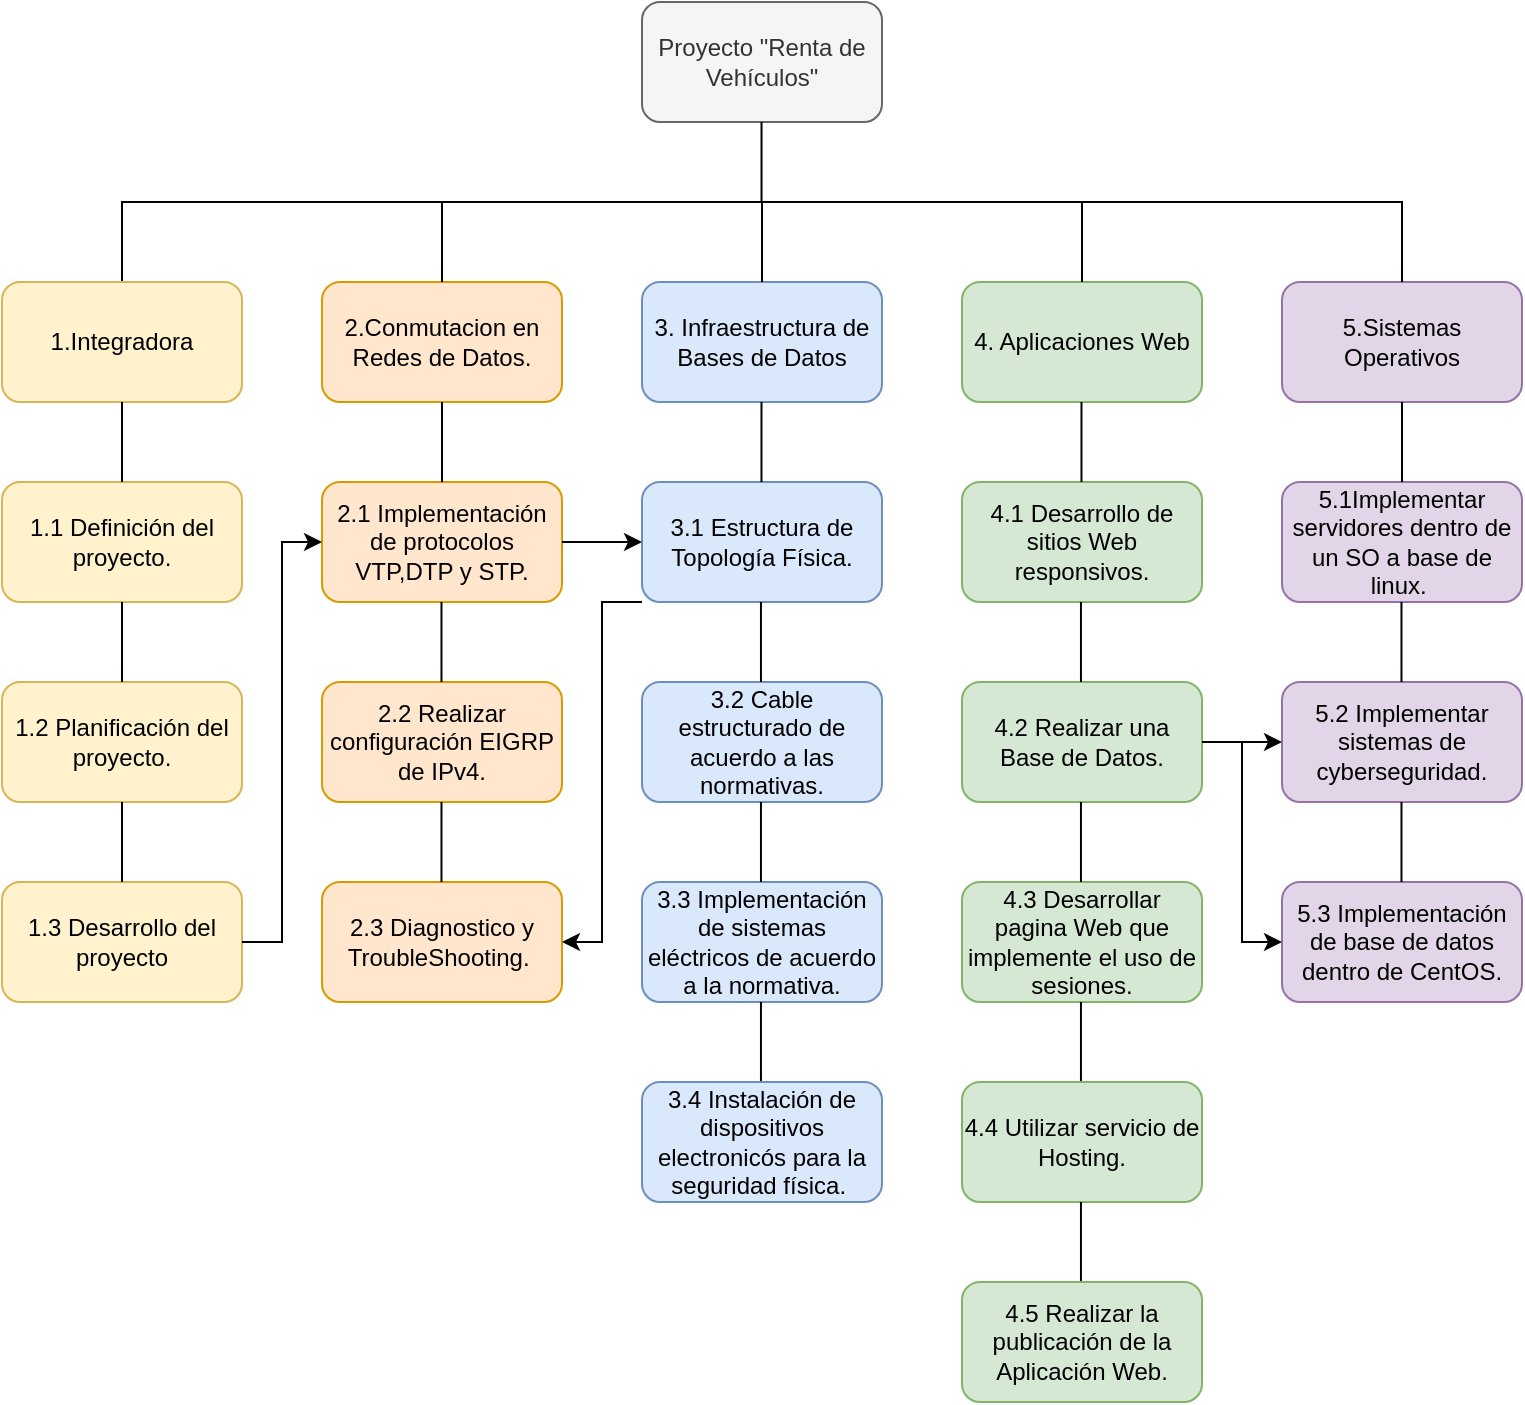 <mxfile version="21.4.0" type="device">
  <diagram name="Page-1" id="JO9jtzoD9mqxkjr_Y3Ic">
    <mxGraphModel dx="1739" dy="726" grid="1" gridSize="10" guides="1" tooltips="1" connect="1" arrows="1" fold="1" page="0" pageScale="1" pageWidth="827" pageHeight="1169" math="0" shadow="0">
      <root>
        <mxCell id="0" />
        <mxCell id="1" parent="0" />
        <mxCell id="XRfNfBEVbVmvEzfRpESH-1" value="Proyecto &quot;Renta de Vehículos&quot;" style="rounded=1;whiteSpace=wrap;html=1;fillColor=#f5f5f5;fontColor=#333333;strokeColor=#666666;" parent="1" vertex="1">
          <mxGeometry x="160" y="160" width="120" height="60" as="geometry" />
        </mxCell>
        <mxCell id="XRfNfBEVbVmvEzfRpESH-2" value="3. Infraestructura de Bases de Datos" style="rounded=1;whiteSpace=wrap;html=1;fillColor=#dae8fc;strokeColor=#6c8ebf;" parent="1" vertex="1">
          <mxGeometry x="160" y="300" width="120" height="60" as="geometry" />
        </mxCell>
        <mxCell id="XRfNfBEVbVmvEzfRpESH-3" value="4. Aplicaciones Web" style="rounded=1;whiteSpace=wrap;html=1;fillColor=#d5e8d4;strokeColor=#82b366;" parent="1" vertex="1">
          <mxGeometry x="320" y="300" width="120" height="60" as="geometry" />
        </mxCell>
        <mxCell id="XRfNfBEVbVmvEzfRpESH-4" value="2.Conmutacion en Redes de Datos." style="rounded=1;whiteSpace=wrap;html=1;fillColor=#ffe6cc;strokeColor=#d79b00;" parent="1" vertex="1">
          <mxGeometry y="300" width="120" height="60" as="geometry" />
        </mxCell>
        <mxCell id="XRfNfBEVbVmvEzfRpESH-5" value="5.Sistemas Operativos" style="rounded=1;whiteSpace=wrap;html=1;fillColor=#e1d5e7;strokeColor=#9673a6;" parent="1" vertex="1">
          <mxGeometry x="480" y="300" width="120" height="60" as="geometry" />
        </mxCell>
        <mxCell id="XRfNfBEVbVmvEzfRpESH-6" value="" style="endArrow=none;html=1;rounded=0;" parent="1" edge="1">
          <mxGeometry width="50" height="50" relative="1" as="geometry">
            <mxPoint x="219.76" y="260" as="sourcePoint" />
            <mxPoint x="219.76" y="220" as="targetPoint" />
          </mxGeometry>
        </mxCell>
        <mxCell id="XRfNfBEVbVmvEzfRpESH-7" value="" style="endArrow=none;html=1;rounded=0;exitX=0.5;exitY=0;exitDx=0;exitDy=0;" parent="1" source="zWlVLHmT1e1l0yhweuKw-1" edge="1">
          <mxGeometry width="50" height="50" relative="1" as="geometry">
            <mxPoint x="-110" y="300" as="sourcePoint" />
            <mxPoint x="300" y="260" as="targetPoint" />
            <Array as="points">
              <mxPoint x="-100" y="260" />
            </Array>
          </mxGeometry>
        </mxCell>
        <mxCell id="XRfNfBEVbVmvEzfRpESH-8" value="" style="endArrow=none;html=1;rounded=0;entryX=0.5;entryY=0;entryDx=0;entryDy=0;" parent="1" target="XRfNfBEVbVmvEzfRpESH-5" edge="1">
          <mxGeometry width="50" height="50" relative="1" as="geometry">
            <mxPoint x="300" y="260" as="sourcePoint" />
            <mxPoint x="350" y="210" as="targetPoint" />
            <Array as="points">
              <mxPoint x="540" y="260" />
            </Array>
          </mxGeometry>
        </mxCell>
        <mxCell id="XRfNfBEVbVmvEzfRpESH-9" value="" style="endArrow=none;html=1;rounded=0;exitX=0.5;exitY=0;exitDx=0;exitDy=0;" parent="1" source="XRfNfBEVbVmvEzfRpESH-3" edge="1">
          <mxGeometry width="50" height="50" relative="1" as="geometry">
            <mxPoint x="330" y="310" as="sourcePoint" />
            <mxPoint x="380" y="260" as="targetPoint" />
          </mxGeometry>
        </mxCell>
        <mxCell id="XRfNfBEVbVmvEzfRpESH-10" value="" style="endArrow=none;html=1;rounded=0;" parent="1" edge="1">
          <mxGeometry width="50" height="50" relative="1" as="geometry">
            <mxPoint x="220" y="260" as="sourcePoint" />
            <mxPoint x="220" y="300" as="targetPoint" />
          </mxGeometry>
        </mxCell>
        <mxCell id="XRfNfBEVbVmvEzfRpESH-11" value="3.1 Estructura de Topología Física." style="rounded=1;whiteSpace=wrap;html=1;fillColor=#dae8fc;strokeColor=#6c8ebf;" parent="1" vertex="1">
          <mxGeometry x="160" y="400" width="120" height="60" as="geometry" />
        </mxCell>
        <mxCell id="XRfNfBEVbVmvEzfRpESH-12" value="4.1 Desarrollo de sitios Web responsivos." style="rounded=1;whiteSpace=wrap;html=1;fillColor=#d5e8d4;strokeColor=#82b366;" parent="1" vertex="1">
          <mxGeometry x="320" y="400" width="120" height="60" as="geometry" />
        </mxCell>
        <mxCell id="XRfNfBEVbVmvEzfRpESH-13" value="2.1 Implementación de protocolos VTP,DTP y STP." style="rounded=1;whiteSpace=wrap;html=1;fillColor=#ffe6cc;strokeColor=#d79b00;" parent="1" vertex="1">
          <mxGeometry y="400" width="120" height="60" as="geometry" />
        </mxCell>
        <mxCell id="XRfNfBEVbVmvEzfRpESH-14" value="5.1Implementar servidores dentro de un SO a base de linux.&amp;nbsp;" style="rounded=1;whiteSpace=wrap;html=1;fillColor=#e1d5e7;strokeColor=#9673a6;" parent="1" vertex="1">
          <mxGeometry x="480" y="400" width="120" height="60" as="geometry" />
        </mxCell>
        <mxCell id="XRfNfBEVbVmvEzfRpESH-15" value="3.2 Cable estructurado de acuerdo a las normativas." style="rounded=1;whiteSpace=wrap;html=1;fillColor=#dae8fc;strokeColor=#6c8ebf;" parent="1" vertex="1">
          <mxGeometry x="160" y="500" width="120" height="60" as="geometry" />
        </mxCell>
        <mxCell id="XRfNfBEVbVmvEzfRpESH-16" value="4.2 Realizar una Base de Datos." style="rounded=1;whiteSpace=wrap;html=1;fillColor=#d5e8d4;strokeColor=#82b366;" parent="1" vertex="1">
          <mxGeometry x="320" y="500" width="120" height="60" as="geometry" />
        </mxCell>
        <mxCell id="XRfNfBEVbVmvEzfRpESH-17" value="2.2 Realizar configuración EIGRP de IPv4." style="rounded=1;whiteSpace=wrap;html=1;fillColor=#ffe6cc;strokeColor=#d79b00;" parent="1" vertex="1">
          <mxGeometry y="500" width="120" height="60" as="geometry" />
        </mxCell>
        <mxCell id="XRfNfBEVbVmvEzfRpESH-18" value="5.2 Implementar sistemas de cyberseguridad." style="rounded=1;whiteSpace=wrap;html=1;fillColor=#e1d5e7;strokeColor=#9673a6;" parent="1" vertex="1">
          <mxGeometry x="480" y="500" width="120" height="60" as="geometry" />
        </mxCell>
        <mxCell id="XRfNfBEVbVmvEzfRpESH-19" value="3.3 Implementación de sistemas eléctricos de acuerdo a la normativa." style="rounded=1;whiteSpace=wrap;html=1;fillColor=#dae8fc;strokeColor=#6c8ebf;" parent="1" vertex="1">
          <mxGeometry x="160" y="600" width="120" height="60" as="geometry" />
        </mxCell>
        <mxCell id="XRfNfBEVbVmvEzfRpESH-20" value="4.3 Desarrollar pagina Web que implemente el uso de sesiones." style="rounded=1;whiteSpace=wrap;html=1;fillColor=#d5e8d4;strokeColor=#82b366;" parent="1" vertex="1">
          <mxGeometry x="320" y="600" width="120" height="60" as="geometry" />
        </mxCell>
        <mxCell id="XRfNfBEVbVmvEzfRpESH-21" value="2.3 Diagnostico y TroubleShooting.&amp;nbsp;" style="rounded=1;whiteSpace=wrap;html=1;fillColor=#ffe6cc;strokeColor=#d79b00;" parent="1" vertex="1">
          <mxGeometry y="600" width="120" height="60" as="geometry" />
        </mxCell>
        <mxCell id="XRfNfBEVbVmvEzfRpESH-22" value="5.3 Implementación de base de datos dentro de CentOS." style="rounded=1;whiteSpace=wrap;html=1;fillColor=#e1d5e7;strokeColor=#9673a6;" parent="1" vertex="1">
          <mxGeometry x="480" y="600" width="120" height="60" as="geometry" />
        </mxCell>
        <mxCell id="XRfNfBEVbVmvEzfRpESH-23" value="" style="endArrow=none;html=1;rounded=0;exitX=0.5;exitY=0;exitDx=0;exitDy=0;" parent="1" source="XRfNfBEVbVmvEzfRpESH-13" edge="1">
          <mxGeometry width="50" height="50" relative="1" as="geometry">
            <mxPoint x="10" y="410" as="sourcePoint" />
            <mxPoint x="60" y="360" as="targetPoint" />
          </mxGeometry>
        </mxCell>
        <mxCell id="XRfNfBEVbVmvEzfRpESH-24" value="" style="endArrow=none;html=1;rounded=0;exitX=0.5;exitY=0;exitDx=0;exitDy=0;" parent="1" edge="1">
          <mxGeometry width="50" height="50" relative="1" as="geometry">
            <mxPoint x="219.74" y="400" as="sourcePoint" />
            <mxPoint x="219.74" y="360" as="targetPoint" />
          </mxGeometry>
        </mxCell>
        <mxCell id="XRfNfBEVbVmvEzfRpESH-25" value="" style="endArrow=none;html=1;rounded=0;exitX=0.5;exitY=0;exitDx=0;exitDy=0;" parent="1" edge="1">
          <mxGeometry width="50" height="50" relative="1" as="geometry">
            <mxPoint x="379.74" y="400" as="sourcePoint" />
            <mxPoint x="379.74" y="360" as="targetPoint" />
          </mxGeometry>
        </mxCell>
        <mxCell id="XRfNfBEVbVmvEzfRpESH-28" value="" style="endArrow=none;html=1;rounded=0;exitX=0.5;exitY=0;exitDx=0;exitDy=0;entryX=0.5;entryY=1;entryDx=0;entryDy=0;" parent="1" source="XRfNfBEVbVmvEzfRpESH-14" target="XRfNfBEVbVmvEzfRpESH-5" edge="1">
          <mxGeometry width="50" height="50" relative="1" as="geometry">
            <mxPoint x="100" y="440" as="sourcePoint" />
            <mxPoint x="100" y="400" as="targetPoint" />
          </mxGeometry>
        </mxCell>
        <mxCell id="XRfNfBEVbVmvEzfRpESH-29" value="" style="endArrow=none;html=1;rounded=0;exitX=0.5;exitY=0;exitDx=0;exitDy=0;" parent="1" edge="1">
          <mxGeometry width="50" height="50" relative="1" as="geometry">
            <mxPoint x="59.74" y="500" as="sourcePoint" />
            <mxPoint x="59.74" y="460" as="targetPoint" />
          </mxGeometry>
        </mxCell>
        <mxCell id="XRfNfBEVbVmvEzfRpESH-30" value="" style="endArrow=none;html=1;rounded=0;exitX=0.5;exitY=0;exitDx=0;exitDy=0;" parent="1" edge="1">
          <mxGeometry width="50" height="50" relative="1" as="geometry">
            <mxPoint x="219.48" y="500" as="sourcePoint" />
            <mxPoint x="219.48" y="460" as="targetPoint" />
          </mxGeometry>
        </mxCell>
        <mxCell id="XRfNfBEVbVmvEzfRpESH-31" value="" style="endArrow=none;html=1;rounded=0;exitX=0.5;exitY=0;exitDx=0;exitDy=0;" parent="1" edge="1">
          <mxGeometry width="50" height="50" relative="1" as="geometry">
            <mxPoint x="379.48" y="500" as="sourcePoint" />
            <mxPoint x="379.48" y="460" as="targetPoint" />
          </mxGeometry>
        </mxCell>
        <mxCell id="XRfNfBEVbVmvEzfRpESH-32" value="" style="endArrow=none;html=1;rounded=0;exitX=0.5;exitY=0;exitDx=0;exitDy=0;entryX=0.5;entryY=1;entryDx=0;entryDy=0;" parent="1" edge="1">
          <mxGeometry width="50" height="50" relative="1" as="geometry">
            <mxPoint x="539.74" y="500" as="sourcePoint" />
            <mxPoint x="539.74" y="460" as="targetPoint" />
          </mxGeometry>
        </mxCell>
        <mxCell id="XRfNfBEVbVmvEzfRpESH-33" value="" style="endArrow=none;html=1;rounded=0;exitX=0.5;exitY=0;exitDx=0;exitDy=0;" parent="1" edge="1">
          <mxGeometry width="50" height="50" relative="1" as="geometry">
            <mxPoint x="59.74" y="600" as="sourcePoint" />
            <mxPoint x="59.74" y="560" as="targetPoint" />
          </mxGeometry>
        </mxCell>
        <mxCell id="XRfNfBEVbVmvEzfRpESH-34" value="" style="endArrow=none;html=1;rounded=0;exitX=0.5;exitY=0;exitDx=0;exitDy=0;" parent="1" edge="1">
          <mxGeometry width="50" height="50" relative="1" as="geometry">
            <mxPoint x="219.48" y="600" as="sourcePoint" />
            <mxPoint x="219.48" y="560" as="targetPoint" />
          </mxGeometry>
        </mxCell>
        <mxCell id="XRfNfBEVbVmvEzfRpESH-35" value="" style="endArrow=none;html=1;rounded=0;exitX=0.5;exitY=0;exitDx=0;exitDy=0;" parent="1" edge="1">
          <mxGeometry width="50" height="50" relative="1" as="geometry">
            <mxPoint x="379.48" y="600" as="sourcePoint" />
            <mxPoint x="379.48" y="560" as="targetPoint" />
          </mxGeometry>
        </mxCell>
        <mxCell id="XRfNfBEVbVmvEzfRpESH-36" value="" style="endArrow=none;html=1;rounded=0;exitX=0.5;exitY=0;exitDx=0;exitDy=0;entryX=0.5;entryY=1;entryDx=0;entryDy=0;" parent="1" edge="1">
          <mxGeometry width="50" height="50" relative="1" as="geometry">
            <mxPoint x="539.74" y="600" as="sourcePoint" />
            <mxPoint x="539.74" y="560" as="targetPoint" />
          </mxGeometry>
        </mxCell>
        <mxCell id="XRfNfBEVbVmvEzfRpESH-38" value="" style="endArrow=none;html=1;rounded=0;exitX=0.5;exitY=0;exitDx=0;exitDy=0;" parent="1" edge="1">
          <mxGeometry width="50" height="50" relative="1" as="geometry">
            <mxPoint x="219.48" y="700" as="sourcePoint" />
            <mxPoint x="219.48" y="660" as="targetPoint" />
          </mxGeometry>
        </mxCell>
        <mxCell id="XRfNfBEVbVmvEzfRpESH-39" value="" style="endArrow=none;html=1;rounded=0;exitX=0.5;exitY=0;exitDx=0;exitDy=0;" parent="1" edge="1">
          <mxGeometry width="50" height="50" relative="1" as="geometry">
            <mxPoint x="379.48" y="700" as="sourcePoint" />
            <mxPoint x="379.48" y="660" as="targetPoint" />
          </mxGeometry>
        </mxCell>
        <mxCell id="XRfNfBEVbVmvEzfRpESH-42" value="4.4 Utilizar servicio de Hosting." style="rounded=1;whiteSpace=wrap;html=1;fillColor=#d5e8d4;strokeColor=#82b366;" parent="1" vertex="1">
          <mxGeometry x="320" y="700" width="120" height="60" as="geometry" />
        </mxCell>
        <mxCell id="XRfNfBEVbVmvEzfRpESH-47" value="" style="endArrow=none;html=1;rounded=0;exitX=0.5;exitY=0;exitDx=0;exitDy=0;" parent="1" edge="1">
          <mxGeometry width="50" height="50" relative="1" as="geometry">
            <mxPoint x="379.48" y="800" as="sourcePoint" />
            <mxPoint x="379.48" y="760" as="targetPoint" />
          </mxGeometry>
        </mxCell>
        <mxCell id="XRfNfBEVbVmvEzfRpESH-50" value="4.5 Realizar la publicación de la Aplicación Web." style="rounded=1;whiteSpace=wrap;html=1;fillColor=#d5e8d4;strokeColor=#82b366;" parent="1" vertex="1">
          <mxGeometry x="320" y="800" width="120" height="60" as="geometry" />
        </mxCell>
        <mxCell id="R4p4locf48dMSQ6d8llf-1" value="3.4 Instalación de dispositivos electronicós para la seguridad física.&amp;nbsp;" style="rounded=1;whiteSpace=wrap;html=1;fillColor=#dae8fc;strokeColor=#6c8ebf;" parent="1" vertex="1">
          <mxGeometry x="160" y="700" width="120" height="60" as="geometry" />
        </mxCell>
        <mxCell id="zWlVLHmT1e1l0yhweuKw-1" value="1.Integradora" style="rounded=1;whiteSpace=wrap;html=1;fillColor=#fff2cc;strokeColor=#d6b656;" parent="1" vertex="1">
          <mxGeometry x="-160" y="300" width="120" height="60" as="geometry" />
        </mxCell>
        <mxCell id="zWlVLHmT1e1l0yhweuKw-2" value="" style="endArrow=none;html=1;rounded=0;" parent="1" edge="1">
          <mxGeometry width="50" height="50" relative="1" as="geometry">
            <mxPoint x="60" y="300" as="sourcePoint" />
            <mxPoint x="60" y="260" as="targetPoint" />
          </mxGeometry>
        </mxCell>
        <mxCell id="zWlVLHmT1e1l0yhweuKw-5" value="1.1 Definición del proyecto." style="rounded=1;whiteSpace=wrap;html=1;fillColor=#fff2cc;strokeColor=#d6b656;" parent="1" vertex="1">
          <mxGeometry x="-160" y="400" width="120" height="60" as="geometry" />
        </mxCell>
        <mxCell id="zWlVLHmT1e1l0yhweuKw-6" value="1.2 Planificación del proyecto." style="rounded=1;whiteSpace=wrap;html=1;fillColor=#fff2cc;strokeColor=#d6b656;" parent="1" vertex="1">
          <mxGeometry x="-160" y="500" width="120" height="60" as="geometry" />
        </mxCell>
        <mxCell id="zWlVLHmT1e1l0yhweuKw-7" value="1.3 Desarrollo del proyecto" style="rounded=1;whiteSpace=wrap;html=1;fillColor=#fff2cc;strokeColor=#d6b656;" parent="1" vertex="1">
          <mxGeometry x="-160" y="600" width="120" height="60" as="geometry" />
        </mxCell>
        <mxCell id="zWlVLHmT1e1l0yhweuKw-8" value="" style="endArrow=none;html=1;rounded=0;entryX=0.5;entryY=1;entryDx=0;entryDy=0;" parent="1" target="zWlVLHmT1e1l0yhweuKw-1" edge="1">
          <mxGeometry width="50" height="50" relative="1" as="geometry">
            <mxPoint x="-100" y="400" as="sourcePoint" />
            <mxPoint x="-50" y="350" as="targetPoint" />
          </mxGeometry>
        </mxCell>
        <mxCell id="zWlVLHmT1e1l0yhweuKw-10" value="" style="endArrow=none;html=1;rounded=0;entryX=0.5;entryY=1;entryDx=0;entryDy=0;" parent="1" target="zWlVLHmT1e1l0yhweuKw-5" edge="1">
          <mxGeometry width="50" height="50" relative="1" as="geometry">
            <mxPoint x="-100" y="500" as="sourcePoint" />
            <mxPoint x="-50" y="450" as="targetPoint" />
          </mxGeometry>
        </mxCell>
        <mxCell id="zWlVLHmT1e1l0yhweuKw-11" value="" style="endArrow=none;html=1;rounded=0;entryX=0.5;entryY=1;entryDx=0;entryDy=0;" parent="1" target="zWlVLHmT1e1l0yhweuKw-6" edge="1">
          <mxGeometry width="50" height="50" relative="1" as="geometry">
            <mxPoint x="-100" y="600" as="sourcePoint" />
            <mxPoint x="-50" y="550" as="targetPoint" />
          </mxGeometry>
        </mxCell>
        <mxCell id="yv7CzyWSR_Y8ZGiHWwgk-2" value="" style="endArrow=classic;html=1;rounded=0;entryX=0;entryY=0.5;entryDx=0;entryDy=0;exitX=1;exitY=0.5;exitDx=0;exitDy=0;" edge="1" parent="1" source="zWlVLHmT1e1l0yhweuKw-7" target="XRfNfBEVbVmvEzfRpESH-13">
          <mxGeometry width="50" height="50" relative="1" as="geometry">
            <mxPoint x="-40" y="530" as="sourcePoint" />
            <mxPoint x="10" y="480" as="targetPoint" />
            <Array as="points">
              <mxPoint x="-20" y="630" />
              <mxPoint x="-20" y="430" />
            </Array>
          </mxGeometry>
        </mxCell>
        <mxCell id="yv7CzyWSR_Y8ZGiHWwgk-5" value="" style="endArrow=classic;html=1;rounded=0;entryX=1;entryY=0.5;entryDx=0;entryDy=0;exitX=0;exitY=1;exitDx=0;exitDy=0;" edge="1" parent="1" source="XRfNfBEVbVmvEzfRpESH-11" target="XRfNfBEVbVmvEzfRpESH-21">
          <mxGeometry width="50" height="50" relative="1" as="geometry">
            <mxPoint x="160" y="430" as="sourcePoint" />
            <mxPoint x="210" y="380" as="targetPoint" />
            <Array as="points">
              <mxPoint x="140" y="460" />
              <mxPoint x="140" y="630" />
            </Array>
          </mxGeometry>
        </mxCell>
        <mxCell id="yv7CzyWSR_Y8ZGiHWwgk-6" value="" style="endArrow=classic;html=1;rounded=0;entryX=0;entryY=0.5;entryDx=0;entryDy=0;" edge="1" parent="1" target="XRfNfBEVbVmvEzfRpESH-11">
          <mxGeometry width="50" height="50" relative="1" as="geometry">
            <mxPoint x="120" y="430" as="sourcePoint" />
            <mxPoint x="170" y="380" as="targetPoint" />
          </mxGeometry>
        </mxCell>
        <mxCell id="yv7CzyWSR_Y8ZGiHWwgk-7" value="" style="endArrow=none;html=1;rounded=0;" edge="1" parent="1">
          <mxGeometry width="50" height="50" relative="1" as="geometry">
            <mxPoint x="440" y="530" as="sourcePoint" />
            <mxPoint x="460" y="530" as="targetPoint" />
          </mxGeometry>
        </mxCell>
        <mxCell id="yv7CzyWSR_Y8ZGiHWwgk-8" value="" style="endArrow=classic;html=1;rounded=0;entryX=0;entryY=0.5;entryDx=0;entryDy=0;" edge="1" parent="1" target="XRfNfBEVbVmvEzfRpESH-22">
          <mxGeometry width="50" height="50" relative="1" as="geometry">
            <mxPoint x="460" y="530" as="sourcePoint" />
            <mxPoint x="510" y="480" as="targetPoint" />
            <Array as="points">
              <mxPoint x="460" y="630" />
            </Array>
          </mxGeometry>
        </mxCell>
        <mxCell id="yv7CzyWSR_Y8ZGiHWwgk-9" value="" style="endArrow=classic;html=1;rounded=0;entryX=0;entryY=0.5;entryDx=0;entryDy=0;" edge="1" parent="1" target="XRfNfBEVbVmvEzfRpESH-18">
          <mxGeometry width="50" height="50" relative="1" as="geometry">
            <mxPoint x="460" y="530" as="sourcePoint" />
            <mxPoint x="510" y="480" as="targetPoint" />
          </mxGeometry>
        </mxCell>
      </root>
    </mxGraphModel>
  </diagram>
</mxfile>
